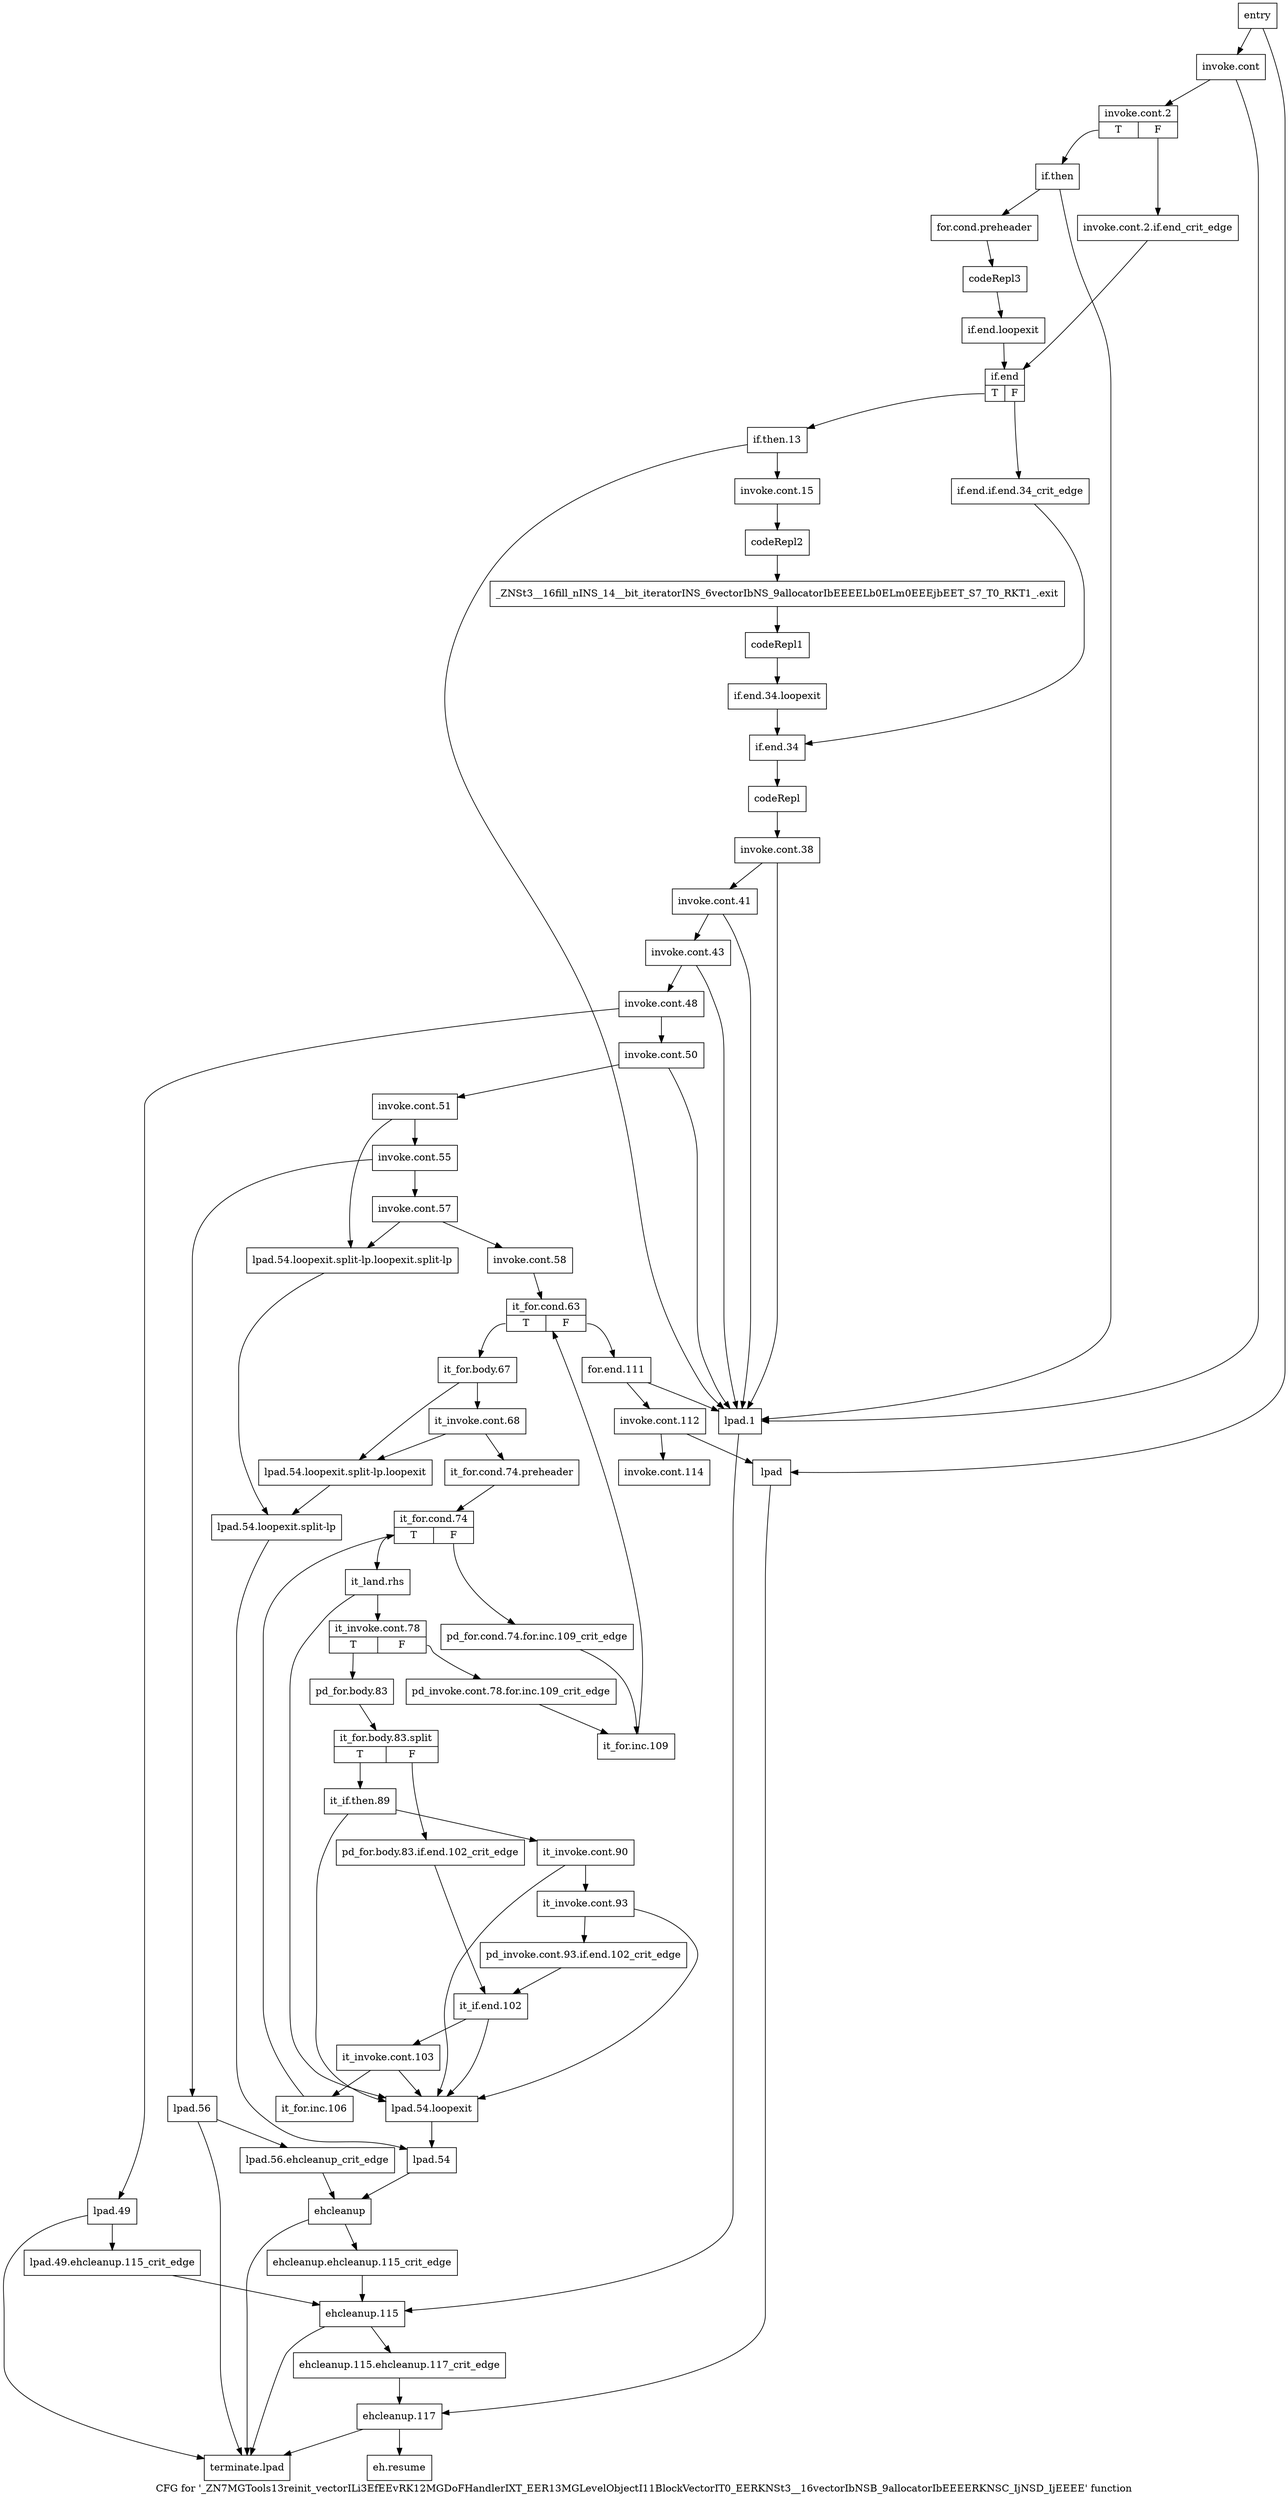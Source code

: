 digraph "CFG for '_ZN7MGTools13reinit_vectorILi3EfEEvRK12MGDoFHandlerIXT_EER13MGLevelObjectI11BlockVectorIT0_EERKNSt3__16vectorIbNSB_9allocatorIbEEEERKNSC_IjNSD_IjEEEE' function" {
	label="CFG for '_ZN7MGTools13reinit_vectorILi3EfEEvRK12MGDoFHandlerIXT_EER13MGLevelObjectI11BlockVectorIT0_EERKNSt3__16vectorIbNSB_9allocatorIbEEEERKNSC_IjNSD_IjEEEE' function";

	Node0x6459d00 [shape=record,label="{entry}"];
	Node0x6459d00 -> Node0x6459d50;
	Node0x6459d00 -> Node0x64429d0;
	Node0x6459d50 [shape=record,label="{invoke.cont}"];
	Node0x6459d50 -> Node0x6459da0;
	Node0x6459d50 -> Node0x6442a20;
	Node0x6459da0 [shape=record,label="{invoke.cont.2|{<s0>T|<s1>F}}"];
	Node0x6459da0:s0 -> Node0x6459e40;
	Node0x6459da0:s1 -> Node0x6459df0;
	Node0x6459df0 [shape=record,label="{invoke.cont.2.if.end_crit_edge}"];
	Node0x6459df0 -> Node0x645a170;
	Node0x6459e40 [shape=record,label="{if.then}"];
	Node0x6459e40 -> Node0x6459e90;
	Node0x6459e40 -> Node0x6442a20;
	Node0x6459e90 [shape=record,label="{for.cond.preheader}"];
	Node0x6459e90 -> Node0x6442980;
	Node0x6442980 [shape=record,label="{codeRepl3}"];
	Node0x6442980 -> Node0x645a120;
	Node0x64429d0 [shape=record,label="{lpad}"];
	Node0x64429d0 -> Node0x645b250;
	Node0x6442a20 [shape=record,label="{lpad.1}"];
	Node0x6442a20 -> Node0x645b1b0;
	Node0x645a120 [shape=record,label="{if.end.loopexit}"];
	Node0x645a120 -> Node0x645a170;
	Node0x645a170 [shape=record,label="{if.end|{<s0>T|<s1>F}}"];
	Node0x645a170:s0 -> Node0x645a210;
	Node0x645a170:s1 -> Node0x645a1c0;
	Node0x645a1c0 [shape=record,label="{if.end.if.end.34_crit_edge}"];
	Node0x645a1c0 -> Node0x645a3f0;
	Node0x645a210 [shape=record,label="{if.then.13}"];
	Node0x645a210 -> Node0x645a260;
	Node0x645a210 -> Node0x6442a20;
	Node0x645a260 [shape=record,label="{invoke.cont.15}"];
	Node0x645a260 -> Node0x645a2b0;
	Node0x645a2b0 [shape=record,label="{codeRepl2}"];
	Node0x645a2b0 -> Node0x645a300;
	Node0x645a300 [shape=record,label="{_ZNSt3__16fill_nINS_14__bit_iteratorINS_6vectorIbNS_9allocatorIbEEEELb0ELm0EEEjbEET_S7_T0_RKT1_.exit}"];
	Node0x645a300 -> Node0x645a350;
	Node0x645a350 [shape=record,label="{codeRepl1}"];
	Node0x645a350 -> Node0x645a3a0;
	Node0x645a3a0 [shape=record,label="{if.end.34.loopexit}"];
	Node0x645a3a0 -> Node0x645a3f0;
	Node0x645a3f0 [shape=record,label="{if.end.34}"];
	Node0x645a3f0 -> Node0x645a440;
	Node0x645a440 [shape=record,label="{codeRepl}"];
	Node0x645a440 -> Node0x645a490;
	Node0x645a490 [shape=record,label="{invoke.cont.38}"];
	Node0x645a490 -> Node0x645a4e0;
	Node0x645a490 -> Node0x6442a20;
	Node0x645a4e0 [shape=record,label="{invoke.cont.41}"];
	Node0x645a4e0 -> Node0x645a530;
	Node0x645a4e0 -> Node0x6442a20;
	Node0x645a530 [shape=record,label="{invoke.cont.43}"];
	Node0x645a530 -> Node0x645a580;
	Node0x645a530 -> Node0x6442a20;
	Node0x645a580 [shape=record,label="{invoke.cont.48}"];
	Node0x645a580 -> Node0x645a5d0;
	Node0x645a580 -> Node0x645ac10;
	Node0x645a5d0 [shape=record,label="{invoke.cont.50}"];
	Node0x645a5d0 -> Node0x645a620;
	Node0x645a5d0 -> Node0x6442a20;
	Node0x645a620 [shape=record,label="{invoke.cont.51}"];
	Node0x645a620 -> Node0x645a670;
	Node0x645a620 -> Node0x645ad50;
	Node0x645a670 [shape=record,label="{invoke.cont.55}"];
	Node0x645a670 -> Node0x645a6c0;
	Node0x645a670 -> Node0x645ae40;
	Node0x645a6c0 [shape=record,label="{invoke.cont.57}"];
	Node0x645a6c0 -> Node0x645a710;
	Node0x645a6c0 -> Node0x645ad50;
	Node0x645a710 [shape=record,label="{invoke.cont.58}"];
	Node0x645a710 -> Node0x645a760;
	Node0x645a760 [shape=record,label="{it_for.cond.63|{<s0>T|<s1>F}}"];
	Node0x645a760:s0 -> Node0x645a7b0;
	Node0x645a760:s1 -> Node0x645b020;
	Node0x645a7b0 [shape=record,label="{it_for.body.67}"];
	Node0x645a7b0 -> Node0x645a800;
	Node0x645a7b0 -> Node0x645ad00;
	Node0x645a800 [shape=record,label="{it_invoke.cont.68}"];
	Node0x645a800 -> Node0x645a850;
	Node0x645a800 -> Node0x645ad00;
	Node0x645a850 [shape=record,label="{it_for.cond.74.preheader}"];
	Node0x645a850 -> Node0x645a8a0;
	Node0x645a8a0 [shape=record,label="{it_for.cond.74|{<s0>T|<s1>F}}"];
	Node0x645a8a0:s0 -> Node0x645a940;
	Node0x645a8a0:s1 -> Node0x645a8f0;
	Node0x645a8f0 [shape=record,label="{pd_for.cond.74.for.inc.109_crit_edge}"];
	Node0x645a8f0 -> Node0x645afd0;
	Node0x645a940 [shape=record,label="{it_land.rhs}"];
	Node0x645a940 -> Node0x645a990;
	Node0x645a940 -> Node0x645acb0;
	Node0x645a990 [shape=record,label="{it_invoke.cont.78|{<s0>T|<s1>F}}"];
	Node0x645a990:s0 -> Node0x645aa30;
	Node0x645a990:s1 -> Node0x645a9e0;
	Node0x645a9e0 [shape=record,label="{pd_invoke.cont.78.for.inc.109_crit_edge}"];
	Node0x645a9e0 -> Node0x645afd0;
	Node0x645aa30 [shape=record,label="{pd_for.body.83}"];
	Node0x645aa30 -> Node0xacc6dc0;
	Node0xacc6dc0 [shape=record,label="{it_for.body.83.split|{<s0>T|<s1>F}}"];
	Node0xacc6dc0:s0 -> Node0x645aad0;
	Node0xacc6dc0:s1 -> Node0x645aa80;
	Node0x645aa80 [shape=record,label="{pd_for.body.83.if.end.102_crit_edge}"];
	Node0x645aa80 -> Node0x645aee0;
	Node0x645aad0 [shape=record,label="{it_if.then.89}"];
	Node0x645aad0 -> Node0x645ab20;
	Node0x645aad0 -> Node0x645acb0;
	Node0x645ab20 [shape=record,label="{it_invoke.cont.90}"];
	Node0x645ab20 -> Node0x645ab70;
	Node0x645ab20 -> Node0x645acb0;
	Node0x645ab70 [shape=record,label="{it_invoke.cont.93}"];
	Node0x645ab70 -> Node0x645abc0;
	Node0x645ab70 -> Node0x645acb0;
	Node0x645abc0 [shape=record,label="{pd_invoke.cont.93.if.end.102_crit_edge}"];
	Node0x645abc0 -> Node0x645aee0;
	Node0x645ac10 [shape=record,label="{lpad.49}"];
	Node0x645ac10 -> Node0x645ac60;
	Node0x645ac10 -> Node0x645b2f0;
	Node0x645ac60 [shape=record,label="{lpad.49.ehcleanup.115_crit_edge}"];
	Node0x645ac60 -> Node0x645b1b0;
	Node0x645acb0 [shape=record,label="{lpad.54.loopexit}"];
	Node0x645acb0 -> Node0x645adf0;
	Node0x645ad00 [shape=record,label="{lpad.54.loopexit.split-lp.loopexit}"];
	Node0x645ad00 -> Node0x645ada0;
	Node0x645ad50 [shape=record,label="{lpad.54.loopexit.split-lp.loopexit.split-lp}"];
	Node0x645ad50 -> Node0x645ada0;
	Node0x645ada0 [shape=record,label="{lpad.54.loopexit.split-lp}"];
	Node0x645ada0 -> Node0x645adf0;
	Node0x645adf0 [shape=record,label="{lpad.54}"];
	Node0x645adf0 -> Node0x645b110;
	Node0x645ae40 [shape=record,label="{lpad.56}"];
	Node0x645ae40 -> Node0x645ae90;
	Node0x645ae40 -> Node0x645b2f0;
	Node0x645ae90 [shape=record,label="{lpad.56.ehcleanup_crit_edge}"];
	Node0x645ae90 -> Node0x645b110;
	Node0x645aee0 [shape=record,label="{it_if.end.102}"];
	Node0x645aee0 -> Node0x645af30;
	Node0x645aee0 -> Node0x645acb0;
	Node0x645af30 [shape=record,label="{it_invoke.cont.103}"];
	Node0x645af30 -> Node0x645af80;
	Node0x645af30 -> Node0x645acb0;
	Node0x645af80 [shape=record,label="{it_for.inc.106}"];
	Node0x645af80 -> Node0x645a8a0;
	Node0x645afd0 [shape=record,label="{it_for.inc.109}"];
	Node0x645afd0 -> Node0x645a760;
	Node0x645b020 [shape=record,label="{for.end.111}"];
	Node0x645b020 -> Node0x645b070;
	Node0x645b020 -> Node0x6442a20;
	Node0x645b070 [shape=record,label="{invoke.cont.112}"];
	Node0x645b070 -> Node0x645b0c0;
	Node0x645b070 -> Node0x64429d0;
	Node0x645b0c0 [shape=record,label="{invoke.cont.114}"];
	Node0x645b110 [shape=record,label="{ehcleanup}"];
	Node0x645b110 -> Node0x645b160;
	Node0x645b110 -> Node0x645b2f0;
	Node0x645b160 [shape=record,label="{ehcleanup.ehcleanup.115_crit_edge}"];
	Node0x645b160 -> Node0x645b1b0;
	Node0x645b1b0 [shape=record,label="{ehcleanup.115}"];
	Node0x645b1b0 -> Node0x645b200;
	Node0x645b1b0 -> Node0x645b2f0;
	Node0x645b200 [shape=record,label="{ehcleanup.115.ehcleanup.117_crit_edge}"];
	Node0x645b200 -> Node0x645b250;
	Node0x645b250 [shape=record,label="{ehcleanup.117}"];
	Node0x645b250 -> Node0x645b2a0;
	Node0x645b250 -> Node0x645b2f0;
	Node0x645b2a0 [shape=record,label="{eh.resume}"];
	Node0x645b2f0 [shape=record,label="{terminate.lpad}"];
}
